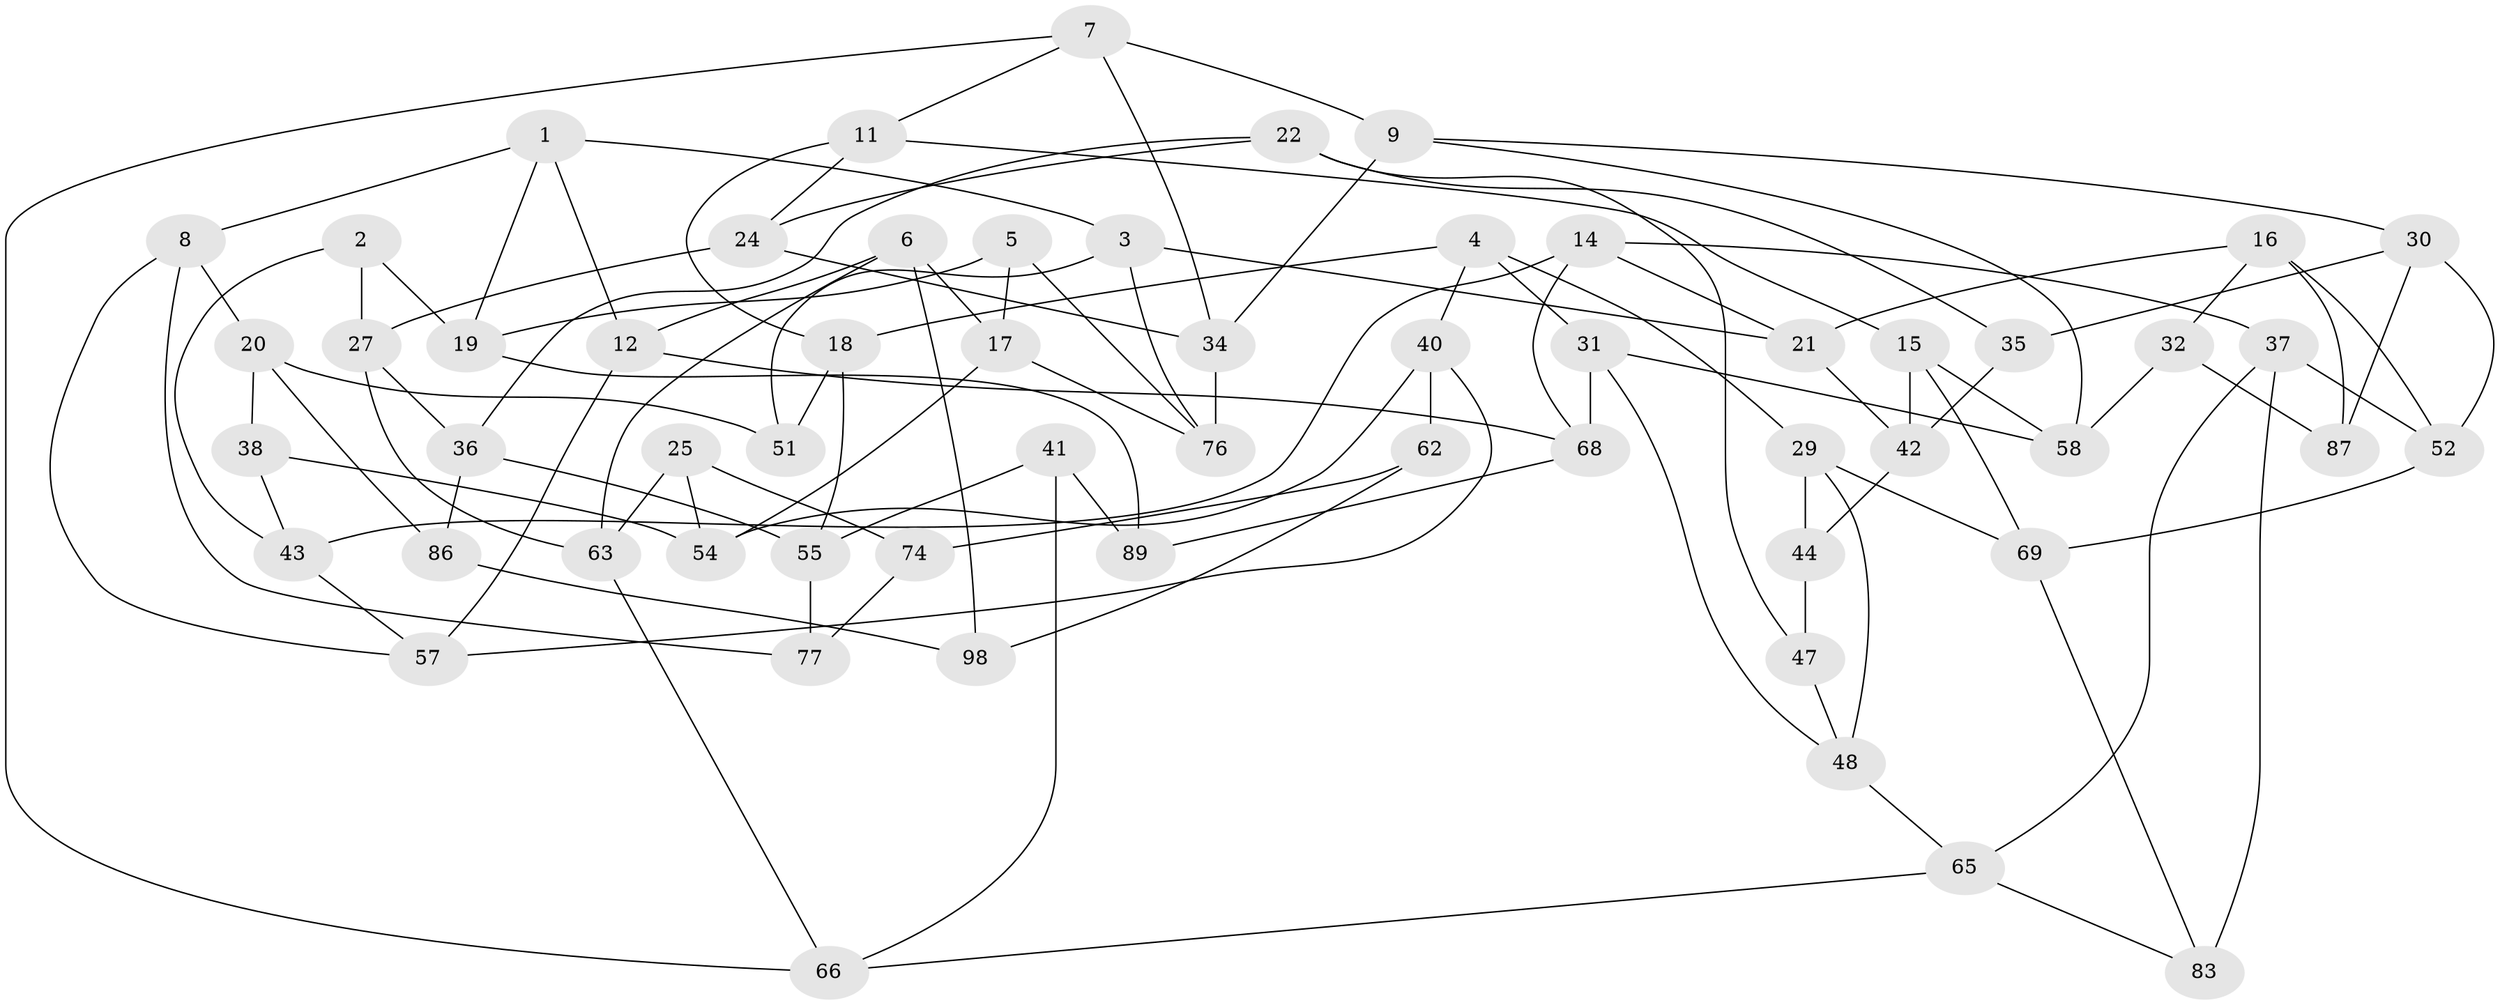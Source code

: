 // original degree distribution, {3: 1.0}
// Generated by graph-tools (version 1.1) at 2025/39/02/21/25 10:39:00]
// undirected, 59 vertices, 109 edges
graph export_dot {
graph [start="1"]
  node [color=gray90,style=filled];
  1 [super="+81"];
  2;
  3 [super="+26"];
  4 [super="+10"];
  5;
  6 [super="+56"];
  7 [super="+13"];
  8 [super="+39"];
  9 [super="+90"];
  11 [super="+64"];
  12 [super="+73"];
  14 [super="+70"];
  15 [super="+23"];
  16 [super="+45"];
  17 [super="+99"];
  18 [super="+59"];
  19 [super="+78"];
  20 [super="+67"];
  21 [super="+28"];
  22 [super="+94"];
  24 [super="+33"];
  25;
  27 [super="+85"];
  29 [super="+84"];
  30 [super="+95"];
  31 [super="+50"];
  32;
  34 [super="+79"];
  35;
  36 [super="+71"];
  37 [super="+96"];
  38;
  40 [super="+49"];
  41;
  42 [super="+46"];
  43 [super="+53"];
  44;
  47;
  48 [super="+61"];
  51;
  52 [super="+82"];
  54 [super="+60"];
  55 [super="+75"];
  57 [super="+100"];
  58 [super="+91"];
  62;
  63 [super="+93"];
  65 [super="+80"];
  66 [super="+72"];
  68 [super="+97"];
  69 [super="+88"];
  74;
  76 [super="+92"];
  77;
  83;
  86;
  87;
  89;
  98;
  1 -- 8;
  1 -- 3;
  1 -- 19;
  1 -- 12;
  2 -- 43;
  2 -- 27;
  2 -- 19;
  3 -- 51;
  3 -- 76;
  3 -- 21;
  4 -- 31;
  4 -- 29;
  4 -- 40;
  4 -- 18;
  5 -- 76;
  5 -- 19;
  5 -- 17;
  6 -- 17;
  6 -- 98;
  6 -- 12;
  6 -- 63;
  7 -- 9;
  7 -- 11;
  7 -- 34;
  7 -- 66;
  8 -- 20;
  8 -- 57;
  8 -- 77;
  9 -- 30;
  9 -- 58;
  9 -- 34;
  11 -- 24;
  11 -- 15;
  11 -- 18;
  12 -- 57;
  12 -- 68;
  14 -- 37;
  14 -- 21;
  14 -- 43;
  14 -- 68;
  15 -- 42;
  15 -- 69;
  15 -- 58;
  16 -- 32;
  16 -- 21;
  16 -- 52;
  16 -- 87;
  17 -- 76;
  17 -- 54;
  18 -- 55;
  18 -- 51;
  19 -- 89;
  20 -- 86;
  20 -- 51;
  20 -- 38;
  21 -- 42;
  22 -- 47;
  22 -- 36;
  22 -- 24;
  22 -- 35;
  24 -- 27;
  24 -- 34;
  25 -- 63;
  25 -- 74;
  25 -- 54;
  27 -- 63;
  27 -- 36;
  29 -- 69;
  29 -- 44;
  29 -- 48;
  30 -- 35;
  30 -- 52;
  30 -- 87;
  31 -- 58;
  31 -- 68;
  31 -- 48;
  32 -- 87;
  32 -- 58;
  34 -- 76;
  35 -- 42;
  36 -- 55;
  36 -- 86;
  37 -- 52;
  37 -- 65;
  37 -- 83;
  38 -- 54;
  38 -- 43;
  40 -- 62;
  40 -- 54;
  40 -- 57;
  41 -- 89;
  41 -- 55;
  41 -- 66;
  42 -- 44;
  43 -- 57;
  44 -- 47;
  47 -- 48;
  48 -- 65;
  52 -- 69;
  55 -- 77;
  62 -- 98;
  62 -- 74;
  63 -- 66;
  65 -- 66;
  65 -- 83;
  68 -- 89;
  69 -- 83;
  74 -- 77;
  86 -- 98;
}
